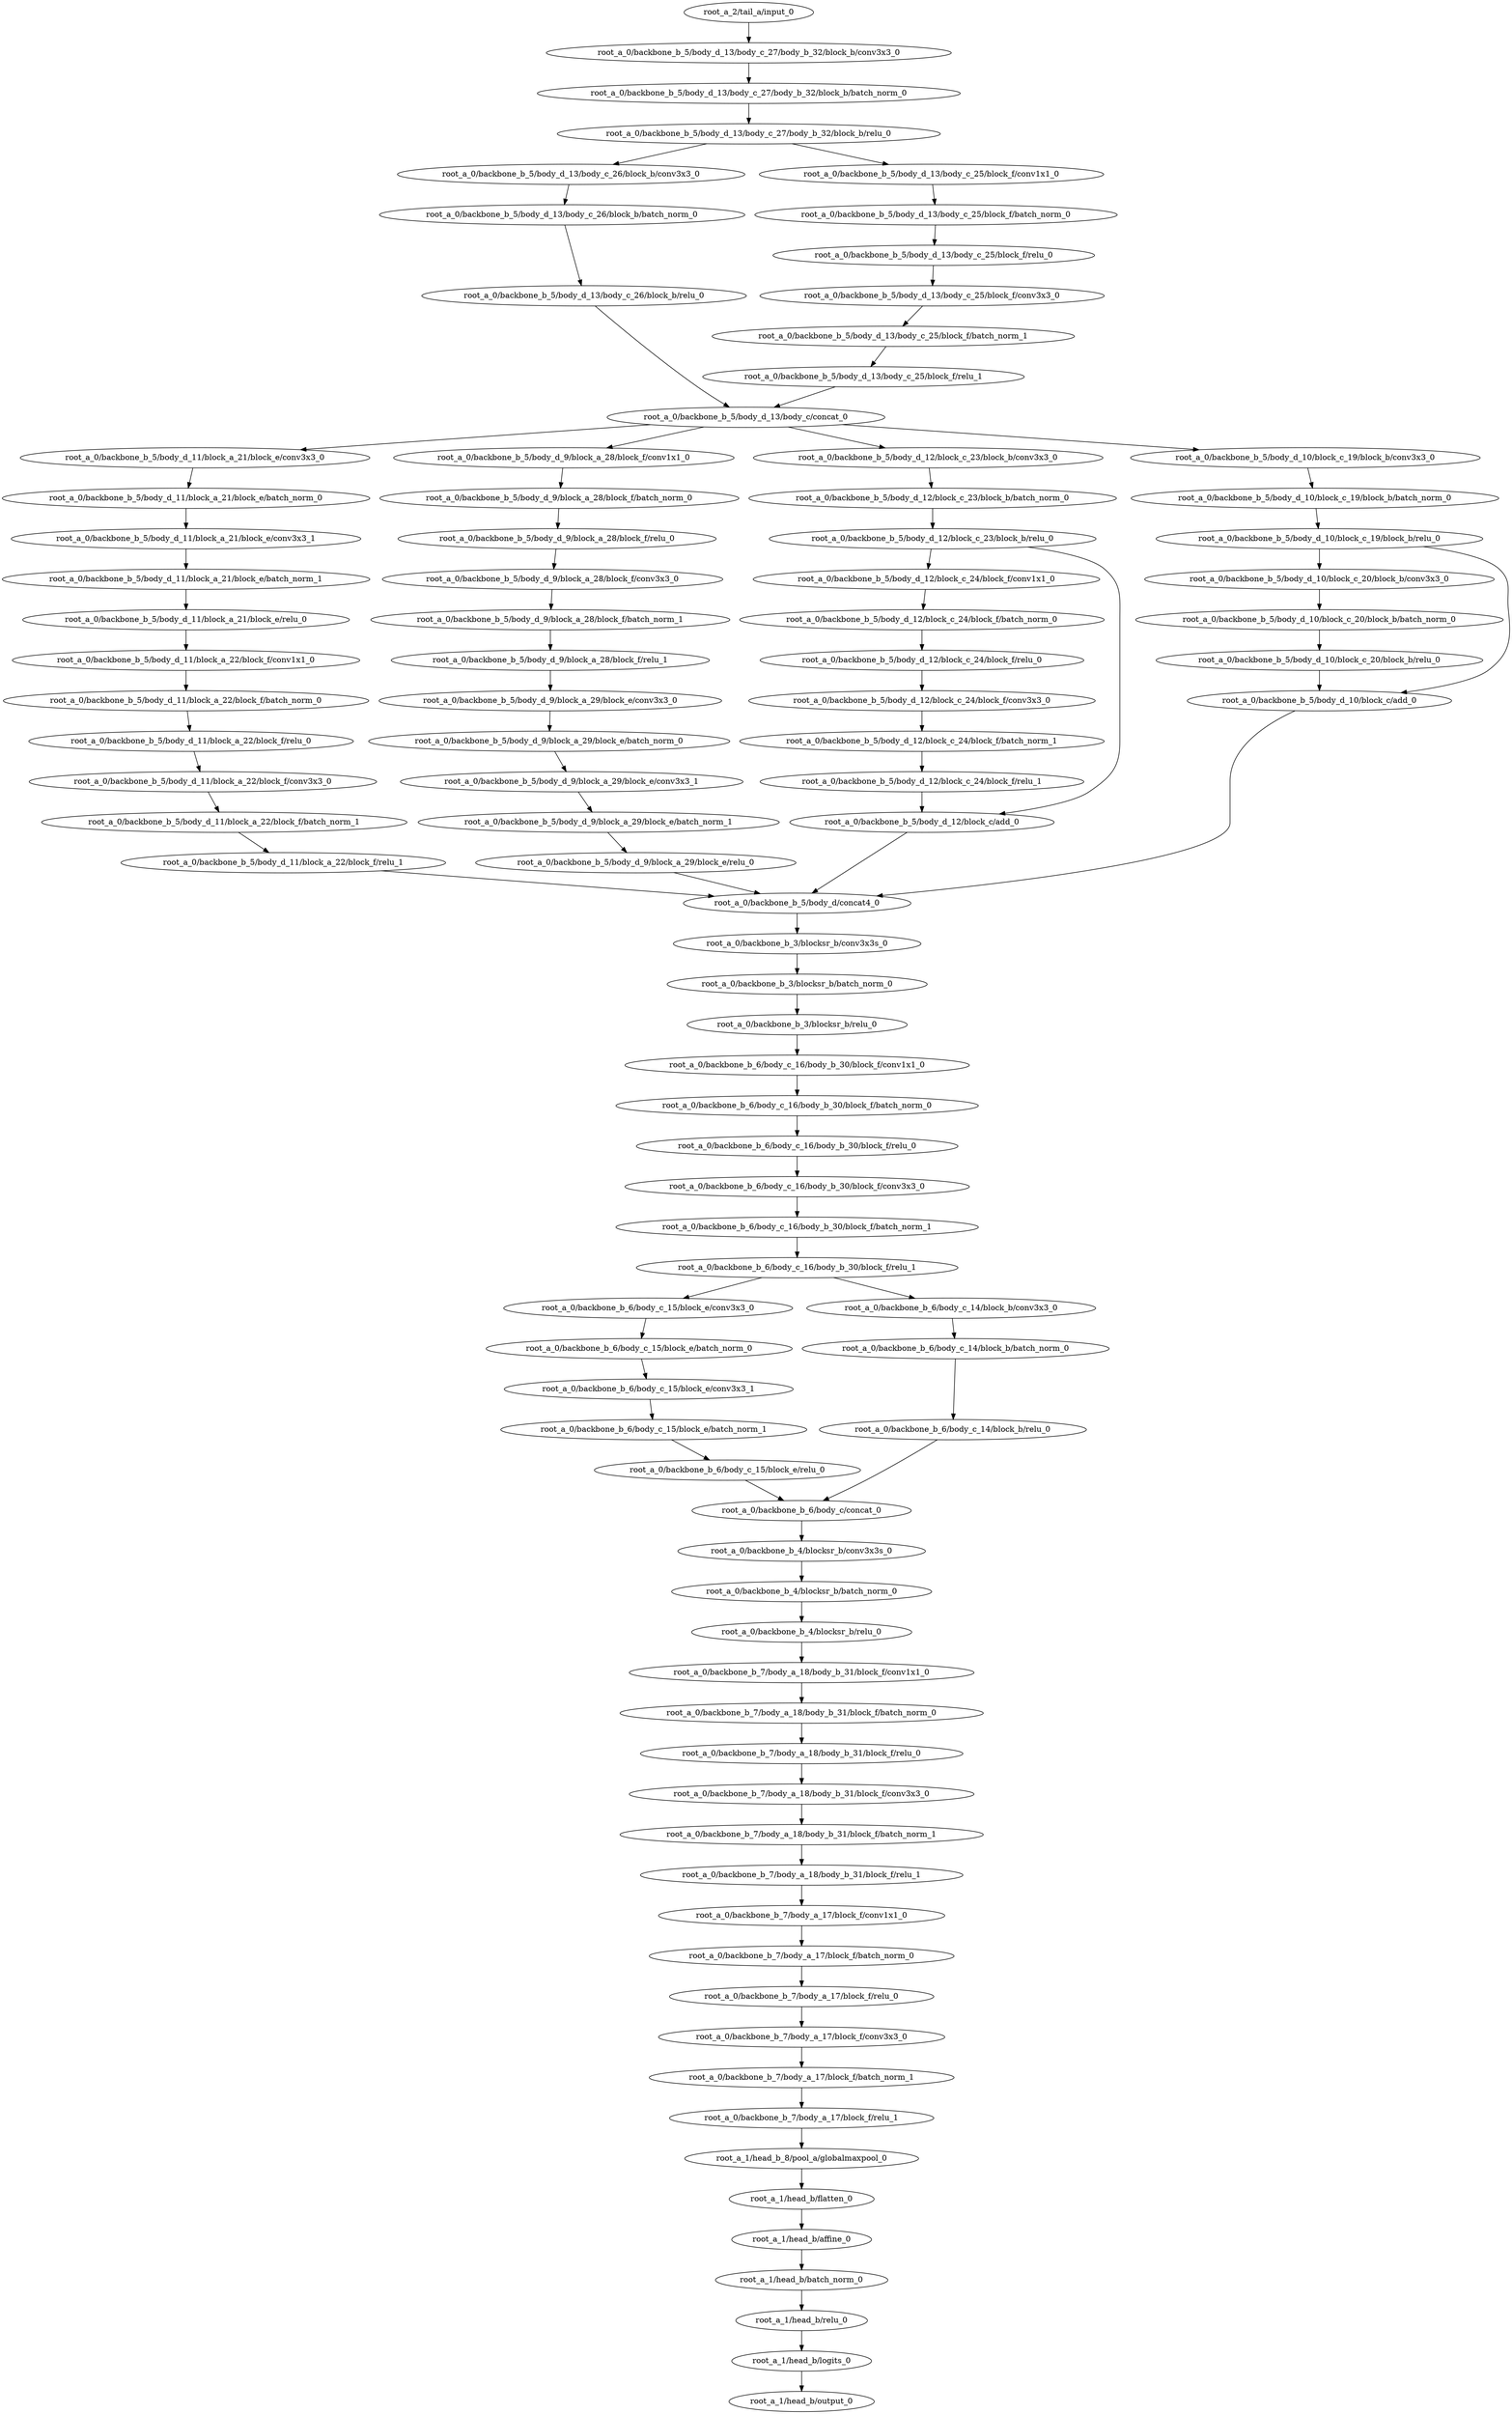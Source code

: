 digraph root_a {
	"root_a_2/tail_a/input_0"
	"root_a_0/backbone_b_5/body_d_13/body_c_27/body_b_32/block_b/conv3x3_0"
	"root_a_0/backbone_b_5/body_d_13/body_c_27/body_b_32/block_b/batch_norm_0"
	"root_a_0/backbone_b_5/body_d_13/body_c_27/body_b_32/block_b/relu_0"
	"root_a_0/backbone_b_5/body_d_13/body_c_26/block_b/conv3x3_0"
	"root_a_0/backbone_b_5/body_d_13/body_c_26/block_b/batch_norm_0"
	"root_a_0/backbone_b_5/body_d_13/body_c_26/block_b/relu_0"
	"root_a_0/backbone_b_5/body_d_13/body_c_25/block_f/conv1x1_0"
	"root_a_0/backbone_b_5/body_d_13/body_c_25/block_f/batch_norm_0"
	"root_a_0/backbone_b_5/body_d_13/body_c_25/block_f/relu_0"
	"root_a_0/backbone_b_5/body_d_13/body_c_25/block_f/conv3x3_0"
	"root_a_0/backbone_b_5/body_d_13/body_c_25/block_f/batch_norm_1"
	"root_a_0/backbone_b_5/body_d_13/body_c_25/block_f/relu_1"
	"root_a_0/backbone_b_5/body_d_13/body_c/concat_0"
	"root_a_0/backbone_b_5/body_d_11/block_a_21/block_e/conv3x3_0"
	"root_a_0/backbone_b_5/body_d_11/block_a_21/block_e/batch_norm_0"
	"root_a_0/backbone_b_5/body_d_11/block_a_21/block_e/conv3x3_1"
	"root_a_0/backbone_b_5/body_d_11/block_a_21/block_e/batch_norm_1"
	"root_a_0/backbone_b_5/body_d_11/block_a_21/block_e/relu_0"
	"root_a_0/backbone_b_5/body_d_11/block_a_22/block_f/conv1x1_0"
	"root_a_0/backbone_b_5/body_d_11/block_a_22/block_f/batch_norm_0"
	"root_a_0/backbone_b_5/body_d_11/block_a_22/block_f/relu_0"
	"root_a_0/backbone_b_5/body_d_11/block_a_22/block_f/conv3x3_0"
	"root_a_0/backbone_b_5/body_d_11/block_a_22/block_f/batch_norm_1"
	"root_a_0/backbone_b_5/body_d_11/block_a_22/block_f/relu_1"
	"root_a_0/backbone_b_5/body_d_9/block_a_28/block_f/conv1x1_0"
	"root_a_0/backbone_b_5/body_d_9/block_a_28/block_f/batch_norm_0"
	"root_a_0/backbone_b_5/body_d_9/block_a_28/block_f/relu_0"
	"root_a_0/backbone_b_5/body_d_9/block_a_28/block_f/conv3x3_0"
	"root_a_0/backbone_b_5/body_d_9/block_a_28/block_f/batch_norm_1"
	"root_a_0/backbone_b_5/body_d_9/block_a_28/block_f/relu_1"
	"root_a_0/backbone_b_5/body_d_9/block_a_29/block_e/conv3x3_0"
	"root_a_0/backbone_b_5/body_d_9/block_a_29/block_e/batch_norm_0"
	"root_a_0/backbone_b_5/body_d_9/block_a_29/block_e/conv3x3_1"
	"root_a_0/backbone_b_5/body_d_9/block_a_29/block_e/batch_norm_1"
	"root_a_0/backbone_b_5/body_d_9/block_a_29/block_e/relu_0"
	"root_a_0/backbone_b_5/body_d_12/block_c_23/block_b/conv3x3_0"
	"root_a_0/backbone_b_5/body_d_12/block_c_23/block_b/batch_norm_0"
	"root_a_0/backbone_b_5/body_d_12/block_c_23/block_b/relu_0"
	"root_a_0/backbone_b_5/body_d_12/block_c_24/block_f/conv1x1_0"
	"root_a_0/backbone_b_5/body_d_12/block_c_24/block_f/batch_norm_0"
	"root_a_0/backbone_b_5/body_d_12/block_c_24/block_f/relu_0"
	"root_a_0/backbone_b_5/body_d_12/block_c_24/block_f/conv3x3_0"
	"root_a_0/backbone_b_5/body_d_12/block_c_24/block_f/batch_norm_1"
	"root_a_0/backbone_b_5/body_d_12/block_c_24/block_f/relu_1"
	"root_a_0/backbone_b_5/body_d_12/block_c/add_0"
	"root_a_0/backbone_b_5/body_d_10/block_c_19/block_b/conv3x3_0"
	"root_a_0/backbone_b_5/body_d_10/block_c_19/block_b/batch_norm_0"
	"root_a_0/backbone_b_5/body_d_10/block_c_19/block_b/relu_0"
	"root_a_0/backbone_b_5/body_d_10/block_c_20/block_b/conv3x3_0"
	"root_a_0/backbone_b_5/body_d_10/block_c_20/block_b/batch_norm_0"
	"root_a_0/backbone_b_5/body_d_10/block_c_20/block_b/relu_0"
	"root_a_0/backbone_b_5/body_d_10/block_c/add_0"
	"root_a_0/backbone_b_5/body_d/concat4_0"
	"root_a_0/backbone_b_3/blocksr_b/conv3x3s_0"
	"root_a_0/backbone_b_3/blocksr_b/batch_norm_0"
	"root_a_0/backbone_b_3/blocksr_b/relu_0"
	"root_a_0/backbone_b_6/body_c_16/body_b_30/block_f/conv1x1_0"
	"root_a_0/backbone_b_6/body_c_16/body_b_30/block_f/batch_norm_0"
	"root_a_0/backbone_b_6/body_c_16/body_b_30/block_f/relu_0"
	"root_a_0/backbone_b_6/body_c_16/body_b_30/block_f/conv3x3_0"
	"root_a_0/backbone_b_6/body_c_16/body_b_30/block_f/batch_norm_1"
	"root_a_0/backbone_b_6/body_c_16/body_b_30/block_f/relu_1"
	"root_a_0/backbone_b_6/body_c_15/block_e/conv3x3_0"
	"root_a_0/backbone_b_6/body_c_15/block_e/batch_norm_0"
	"root_a_0/backbone_b_6/body_c_15/block_e/conv3x3_1"
	"root_a_0/backbone_b_6/body_c_15/block_e/batch_norm_1"
	"root_a_0/backbone_b_6/body_c_15/block_e/relu_0"
	"root_a_0/backbone_b_6/body_c_14/block_b/conv3x3_0"
	"root_a_0/backbone_b_6/body_c_14/block_b/batch_norm_0"
	"root_a_0/backbone_b_6/body_c_14/block_b/relu_0"
	"root_a_0/backbone_b_6/body_c/concat_0"
	"root_a_0/backbone_b_4/blocksr_b/conv3x3s_0"
	"root_a_0/backbone_b_4/blocksr_b/batch_norm_0"
	"root_a_0/backbone_b_4/blocksr_b/relu_0"
	"root_a_0/backbone_b_7/body_a_18/body_b_31/block_f/conv1x1_0"
	"root_a_0/backbone_b_7/body_a_18/body_b_31/block_f/batch_norm_0"
	"root_a_0/backbone_b_7/body_a_18/body_b_31/block_f/relu_0"
	"root_a_0/backbone_b_7/body_a_18/body_b_31/block_f/conv3x3_0"
	"root_a_0/backbone_b_7/body_a_18/body_b_31/block_f/batch_norm_1"
	"root_a_0/backbone_b_7/body_a_18/body_b_31/block_f/relu_1"
	"root_a_0/backbone_b_7/body_a_17/block_f/conv1x1_0"
	"root_a_0/backbone_b_7/body_a_17/block_f/batch_norm_0"
	"root_a_0/backbone_b_7/body_a_17/block_f/relu_0"
	"root_a_0/backbone_b_7/body_a_17/block_f/conv3x3_0"
	"root_a_0/backbone_b_7/body_a_17/block_f/batch_norm_1"
	"root_a_0/backbone_b_7/body_a_17/block_f/relu_1"
	"root_a_1/head_b_8/pool_a/globalmaxpool_0"
	"root_a_1/head_b/flatten_0"
	"root_a_1/head_b/affine_0"
	"root_a_1/head_b/batch_norm_0"
	"root_a_1/head_b/relu_0"
	"root_a_1/head_b/logits_0"
	"root_a_1/head_b/output_0"

	"root_a_2/tail_a/input_0" -> "root_a_0/backbone_b_5/body_d_13/body_c_27/body_b_32/block_b/conv3x3_0"
	"root_a_0/backbone_b_5/body_d_13/body_c_27/body_b_32/block_b/conv3x3_0" -> "root_a_0/backbone_b_5/body_d_13/body_c_27/body_b_32/block_b/batch_norm_0"
	"root_a_0/backbone_b_5/body_d_13/body_c_27/body_b_32/block_b/batch_norm_0" -> "root_a_0/backbone_b_5/body_d_13/body_c_27/body_b_32/block_b/relu_0"
	"root_a_0/backbone_b_5/body_d_13/body_c_27/body_b_32/block_b/relu_0" -> "root_a_0/backbone_b_5/body_d_13/body_c_26/block_b/conv3x3_0"
	"root_a_0/backbone_b_5/body_d_13/body_c_26/block_b/conv3x3_0" -> "root_a_0/backbone_b_5/body_d_13/body_c_26/block_b/batch_norm_0"
	"root_a_0/backbone_b_5/body_d_13/body_c_26/block_b/batch_norm_0" -> "root_a_0/backbone_b_5/body_d_13/body_c_26/block_b/relu_0"
	"root_a_0/backbone_b_5/body_d_13/body_c_27/body_b_32/block_b/relu_0" -> "root_a_0/backbone_b_5/body_d_13/body_c_25/block_f/conv1x1_0"
	"root_a_0/backbone_b_5/body_d_13/body_c_25/block_f/conv1x1_0" -> "root_a_0/backbone_b_5/body_d_13/body_c_25/block_f/batch_norm_0"
	"root_a_0/backbone_b_5/body_d_13/body_c_25/block_f/batch_norm_0" -> "root_a_0/backbone_b_5/body_d_13/body_c_25/block_f/relu_0"
	"root_a_0/backbone_b_5/body_d_13/body_c_25/block_f/relu_0" -> "root_a_0/backbone_b_5/body_d_13/body_c_25/block_f/conv3x3_0"
	"root_a_0/backbone_b_5/body_d_13/body_c_25/block_f/conv3x3_0" -> "root_a_0/backbone_b_5/body_d_13/body_c_25/block_f/batch_norm_1"
	"root_a_0/backbone_b_5/body_d_13/body_c_25/block_f/batch_norm_1" -> "root_a_0/backbone_b_5/body_d_13/body_c_25/block_f/relu_1"
	"root_a_0/backbone_b_5/body_d_13/body_c_26/block_b/relu_0" -> "root_a_0/backbone_b_5/body_d_13/body_c/concat_0"
	"root_a_0/backbone_b_5/body_d_13/body_c_25/block_f/relu_1" -> "root_a_0/backbone_b_5/body_d_13/body_c/concat_0"
	"root_a_0/backbone_b_5/body_d_13/body_c/concat_0" -> "root_a_0/backbone_b_5/body_d_11/block_a_21/block_e/conv3x3_0"
	"root_a_0/backbone_b_5/body_d_11/block_a_21/block_e/conv3x3_0" -> "root_a_0/backbone_b_5/body_d_11/block_a_21/block_e/batch_norm_0"
	"root_a_0/backbone_b_5/body_d_11/block_a_21/block_e/batch_norm_0" -> "root_a_0/backbone_b_5/body_d_11/block_a_21/block_e/conv3x3_1"
	"root_a_0/backbone_b_5/body_d_11/block_a_21/block_e/conv3x3_1" -> "root_a_0/backbone_b_5/body_d_11/block_a_21/block_e/batch_norm_1"
	"root_a_0/backbone_b_5/body_d_11/block_a_21/block_e/batch_norm_1" -> "root_a_0/backbone_b_5/body_d_11/block_a_21/block_e/relu_0"
	"root_a_0/backbone_b_5/body_d_11/block_a_21/block_e/relu_0" -> "root_a_0/backbone_b_5/body_d_11/block_a_22/block_f/conv1x1_0"
	"root_a_0/backbone_b_5/body_d_11/block_a_22/block_f/conv1x1_0" -> "root_a_0/backbone_b_5/body_d_11/block_a_22/block_f/batch_norm_0"
	"root_a_0/backbone_b_5/body_d_11/block_a_22/block_f/batch_norm_0" -> "root_a_0/backbone_b_5/body_d_11/block_a_22/block_f/relu_0"
	"root_a_0/backbone_b_5/body_d_11/block_a_22/block_f/relu_0" -> "root_a_0/backbone_b_5/body_d_11/block_a_22/block_f/conv3x3_0"
	"root_a_0/backbone_b_5/body_d_11/block_a_22/block_f/conv3x3_0" -> "root_a_0/backbone_b_5/body_d_11/block_a_22/block_f/batch_norm_1"
	"root_a_0/backbone_b_5/body_d_11/block_a_22/block_f/batch_norm_1" -> "root_a_0/backbone_b_5/body_d_11/block_a_22/block_f/relu_1"
	"root_a_0/backbone_b_5/body_d_13/body_c/concat_0" -> "root_a_0/backbone_b_5/body_d_9/block_a_28/block_f/conv1x1_0"
	"root_a_0/backbone_b_5/body_d_9/block_a_28/block_f/conv1x1_0" -> "root_a_0/backbone_b_5/body_d_9/block_a_28/block_f/batch_norm_0"
	"root_a_0/backbone_b_5/body_d_9/block_a_28/block_f/batch_norm_0" -> "root_a_0/backbone_b_5/body_d_9/block_a_28/block_f/relu_0"
	"root_a_0/backbone_b_5/body_d_9/block_a_28/block_f/relu_0" -> "root_a_0/backbone_b_5/body_d_9/block_a_28/block_f/conv3x3_0"
	"root_a_0/backbone_b_5/body_d_9/block_a_28/block_f/conv3x3_0" -> "root_a_0/backbone_b_5/body_d_9/block_a_28/block_f/batch_norm_1"
	"root_a_0/backbone_b_5/body_d_9/block_a_28/block_f/batch_norm_1" -> "root_a_0/backbone_b_5/body_d_9/block_a_28/block_f/relu_1"
	"root_a_0/backbone_b_5/body_d_9/block_a_28/block_f/relu_1" -> "root_a_0/backbone_b_5/body_d_9/block_a_29/block_e/conv3x3_0"
	"root_a_0/backbone_b_5/body_d_9/block_a_29/block_e/conv3x3_0" -> "root_a_0/backbone_b_5/body_d_9/block_a_29/block_e/batch_norm_0"
	"root_a_0/backbone_b_5/body_d_9/block_a_29/block_e/batch_norm_0" -> "root_a_0/backbone_b_5/body_d_9/block_a_29/block_e/conv3x3_1"
	"root_a_0/backbone_b_5/body_d_9/block_a_29/block_e/conv3x3_1" -> "root_a_0/backbone_b_5/body_d_9/block_a_29/block_e/batch_norm_1"
	"root_a_0/backbone_b_5/body_d_9/block_a_29/block_e/batch_norm_1" -> "root_a_0/backbone_b_5/body_d_9/block_a_29/block_e/relu_0"
	"root_a_0/backbone_b_5/body_d_13/body_c/concat_0" -> "root_a_0/backbone_b_5/body_d_12/block_c_23/block_b/conv3x3_0"
	"root_a_0/backbone_b_5/body_d_12/block_c_23/block_b/conv3x3_0" -> "root_a_0/backbone_b_5/body_d_12/block_c_23/block_b/batch_norm_0"
	"root_a_0/backbone_b_5/body_d_12/block_c_23/block_b/batch_norm_0" -> "root_a_0/backbone_b_5/body_d_12/block_c_23/block_b/relu_0"
	"root_a_0/backbone_b_5/body_d_12/block_c_23/block_b/relu_0" -> "root_a_0/backbone_b_5/body_d_12/block_c_24/block_f/conv1x1_0"
	"root_a_0/backbone_b_5/body_d_12/block_c_24/block_f/conv1x1_0" -> "root_a_0/backbone_b_5/body_d_12/block_c_24/block_f/batch_norm_0"
	"root_a_0/backbone_b_5/body_d_12/block_c_24/block_f/batch_norm_0" -> "root_a_0/backbone_b_5/body_d_12/block_c_24/block_f/relu_0"
	"root_a_0/backbone_b_5/body_d_12/block_c_24/block_f/relu_0" -> "root_a_0/backbone_b_5/body_d_12/block_c_24/block_f/conv3x3_0"
	"root_a_0/backbone_b_5/body_d_12/block_c_24/block_f/conv3x3_0" -> "root_a_0/backbone_b_5/body_d_12/block_c_24/block_f/batch_norm_1"
	"root_a_0/backbone_b_5/body_d_12/block_c_24/block_f/batch_norm_1" -> "root_a_0/backbone_b_5/body_d_12/block_c_24/block_f/relu_1"
	"root_a_0/backbone_b_5/body_d_12/block_c_23/block_b/relu_0" -> "root_a_0/backbone_b_5/body_d_12/block_c/add_0"
	"root_a_0/backbone_b_5/body_d_12/block_c_24/block_f/relu_1" -> "root_a_0/backbone_b_5/body_d_12/block_c/add_0"
	"root_a_0/backbone_b_5/body_d_13/body_c/concat_0" -> "root_a_0/backbone_b_5/body_d_10/block_c_19/block_b/conv3x3_0"
	"root_a_0/backbone_b_5/body_d_10/block_c_19/block_b/conv3x3_0" -> "root_a_0/backbone_b_5/body_d_10/block_c_19/block_b/batch_norm_0"
	"root_a_0/backbone_b_5/body_d_10/block_c_19/block_b/batch_norm_0" -> "root_a_0/backbone_b_5/body_d_10/block_c_19/block_b/relu_0"
	"root_a_0/backbone_b_5/body_d_10/block_c_19/block_b/relu_0" -> "root_a_0/backbone_b_5/body_d_10/block_c_20/block_b/conv3x3_0"
	"root_a_0/backbone_b_5/body_d_10/block_c_20/block_b/conv3x3_0" -> "root_a_0/backbone_b_5/body_d_10/block_c_20/block_b/batch_norm_0"
	"root_a_0/backbone_b_5/body_d_10/block_c_20/block_b/batch_norm_0" -> "root_a_0/backbone_b_5/body_d_10/block_c_20/block_b/relu_0"
	"root_a_0/backbone_b_5/body_d_10/block_c_20/block_b/relu_0" -> "root_a_0/backbone_b_5/body_d_10/block_c/add_0"
	"root_a_0/backbone_b_5/body_d_10/block_c_19/block_b/relu_0" -> "root_a_0/backbone_b_5/body_d_10/block_c/add_0"
	"root_a_0/backbone_b_5/body_d_11/block_a_22/block_f/relu_1" -> "root_a_0/backbone_b_5/body_d/concat4_0"
	"root_a_0/backbone_b_5/body_d_9/block_a_29/block_e/relu_0" -> "root_a_0/backbone_b_5/body_d/concat4_0"
	"root_a_0/backbone_b_5/body_d_12/block_c/add_0" -> "root_a_0/backbone_b_5/body_d/concat4_0"
	"root_a_0/backbone_b_5/body_d_10/block_c/add_0" -> "root_a_0/backbone_b_5/body_d/concat4_0"
	"root_a_0/backbone_b_5/body_d/concat4_0" -> "root_a_0/backbone_b_3/blocksr_b/conv3x3s_0"
	"root_a_0/backbone_b_3/blocksr_b/conv3x3s_0" -> "root_a_0/backbone_b_3/blocksr_b/batch_norm_0"
	"root_a_0/backbone_b_3/blocksr_b/batch_norm_0" -> "root_a_0/backbone_b_3/blocksr_b/relu_0"
	"root_a_0/backbone_b_3/blocksr_b/relu_0" -> "root_a_0/backbone_b_6/body_c_16/body_b_30/block_f/conv1x1_0"
	"root_a_0/backbone_b_6/body_c_16/body_b_30/block_f/conv1x1_0" -> "root_a_0/backbone_b_6/body_c_16/body_b_30/block_f/batch_norm_0"
	"root_a_0/backbone_b_6/body_c_16/body_b_30/block_f/batch_norm_0" -> "root_a_0/backbone_b_6/body_c_16/body_b_30/block_f/relu_0"
	"root_a_0/backbone_b_6/body_c_16/body_b_30/block_f/relu_0" -> "root_a_0/backbone_b_6/body_c_16/body_b_30/block_f/conv3x3_0"
	"root_a_0/backbone_b_6/body_c_16/body_b_30/block_f/conv3x3_0" -> "root_a_0/backbone_b_6/body_c_16/body_b_30/block_f/batch_norm_1"
	"root_a_0/backbone_b_6/body_c_16/body_b_30/block_f/batch_norm_1" -> "root_a_0/backbone_b_6/body_c_16/body_b_30/block_f/relu_1"
	"root_a_0/backbone_b_6/body_c_16/body_b_30/block_f/relu_1" -> "root_a_0/backbone_b_6/body_c_15/block_e/conv3x3_0"
	"root_a_0/backbone_b_6/body_c_15/block_e/conv3x3_0" -> "root_a_0/backbone_b_6/body_c_15/block_e/batch_norm_0"
	"root_a_0/backbone_b_6/body_c_15/block_e/batch_norm_0" -> "root_a_0/backbone_b_6/body_c_15/block_e/conv3x3_1"
	"root_a_0/backbone_b_6/body_c_15/block_e/conv3x3_1" -> "root_a_0/backbone_b_6/body_c_15/block_e/batch_norm_1"
	"root_a_0/backbone_b_6/body_c_15/block_e/batch_norm_1" -> "root_a_0/backbone_b_6/body_c_15/block_e/relu_0"
	"root_a_0/backbone_b_6/body_c_16/body_b_30/block_f/relu_1" -> "root_a_0/backbone_b_6/body_c_14/block_b/conv3x3_0"
	"root_a_0/backbone_b_6/body_c_14/block_b/conv3x3_0" -> "root_a_0/backbone_b_6/body_c_14/block_b/batch_norm_0"
	"root_a_0/backbone_b_6/body_c_14/block_b/batch_norm_0" -> "root_a_0/backbone_b_6/body_c_14/block_b/relu_0"
	"root_a_0/backbone_b_6/body_c_15/block_e/relu_0" -> "root_a_0/backbone_b_6/body_c/concat_0"
	"root_a_0/backbone_b_6/body_c_14/block_b/relu_0" -> "root_a_0/backbone_b_6/body_c/concat_0"
	"root_a_0/backbone_b_6/body_c/concat_0" -> "root_a_0/backbone_b_4/blocksr_b/conv3x3s_0"
	"root_a_0/backbone_b_4/blocksr_b/conv3x3s_0" -> "root_a_0/backbone_b_4/blocksr_b/batch_norm_0"
	"root_a_0/backbone_b_4/blocksr_b/batch_norm_0" -> "root_a_0/backbone_b_4/blocksr_b/relu_0"
	"root_a_0/backbone_b_4/blocksr_b/relu_0" -> "root_a_0/backbone_b_7/body_a_18/body_b_31/block_f/conv1x1_0"
	"root_a_0/backbone_b_7/body_a_18/body_b_31/block_f/conv1x1_0" -> "root_a_0/backbone_b_7/body_a_18/body_b_31/block_f/batch_norm_0"
	"root_a_0/backbone_b_7/body_a_18/body_b_31/block_f/batch_norm_0" -> "root_a_0/backbone_b_7/body_a_18/body_b_31/block_f/relu_0"
	"root_a_0/backbone_b_7/body_a_18/body_b_31/block_f/relu_0" -> "root_a_0/backbone_b_7/body_a_18/body_b_31/block_f/conv3x3_0"
	"root_a_0/backbone_b_7/body_a_18/body_b_31/block_f/conv3x3_0" -> "root_a_0/backbone_b_7/body_a_18/body_b_31/block_f/batch_norm_1"
	"root_a_0/backbone_b_7/body_a_18/body_b_31/block_f/batch_norm_1" -> "root_a_0/backbone_b_7/body_a_18/body_b_31/block_f/relu_1"
	"root_a_0/backbone_b_7/body_a_18/body_b_31/block_f/relu_1" -> "root_a_0/backbone_b_7/body_a_17/block_f/conv1x1_0"
	"root_a_0/backbone_b_7/body_a_17/block_f/conv1x1_0" -> "root_a_0/backbone_b_7/body_a_17/block_f/batch_norm_0"
	"root_a_0/backbone_b_7/body_a_17/block_f/batch_norm_0" -> "root_a_0/backbone_b_7/body_a_17/block_f/relu_0"
	"root_a_0/backbone_b_7/body_a_17/block_f/relu_0" -> "root_a_0/backbone_b_7/body_a_17/block_f/conv3x3_0"
	"root_a_0/backbone_b_7/body_a_17/block_f/conv3x3_0" -> "root_a_0/backbone_b_7/body_a_17/block_f/batch_norm_1"
	"root_a_0/backbone_b_7/body_a_17/block_f/batch_norm_1" -> "root_a_0/backbone_b_7/body_a_17/block_f/relu_1"
	"root_a_0/backbone_b_7/body_a_17/block_f/relu_1" -> "root_a_1/head_b_8/pool_a/globalmaxpool_0"
	"root_a_1/head_b_8/pool_a/globalmaxpool_0" -> "root_a_1/head_b/flatten_0"
	"root_a_1/head_b/flatten_0" -> "root_a_1/head_b/affine_0"
	"root_a_1/head_b/affine_0" -> "root_a_1/head_b/batch_norm_0"
	"root_a_1/head_b/batch_norm_0" -> "root_a_1/head_b/relu_0"
	"root_a_1/head_b/relu_0" -> "root_a_1/head_b/logits_0"
	"root_a_1/head_b/logits_0" -> "root_a_1/head_b/output_0"

}
